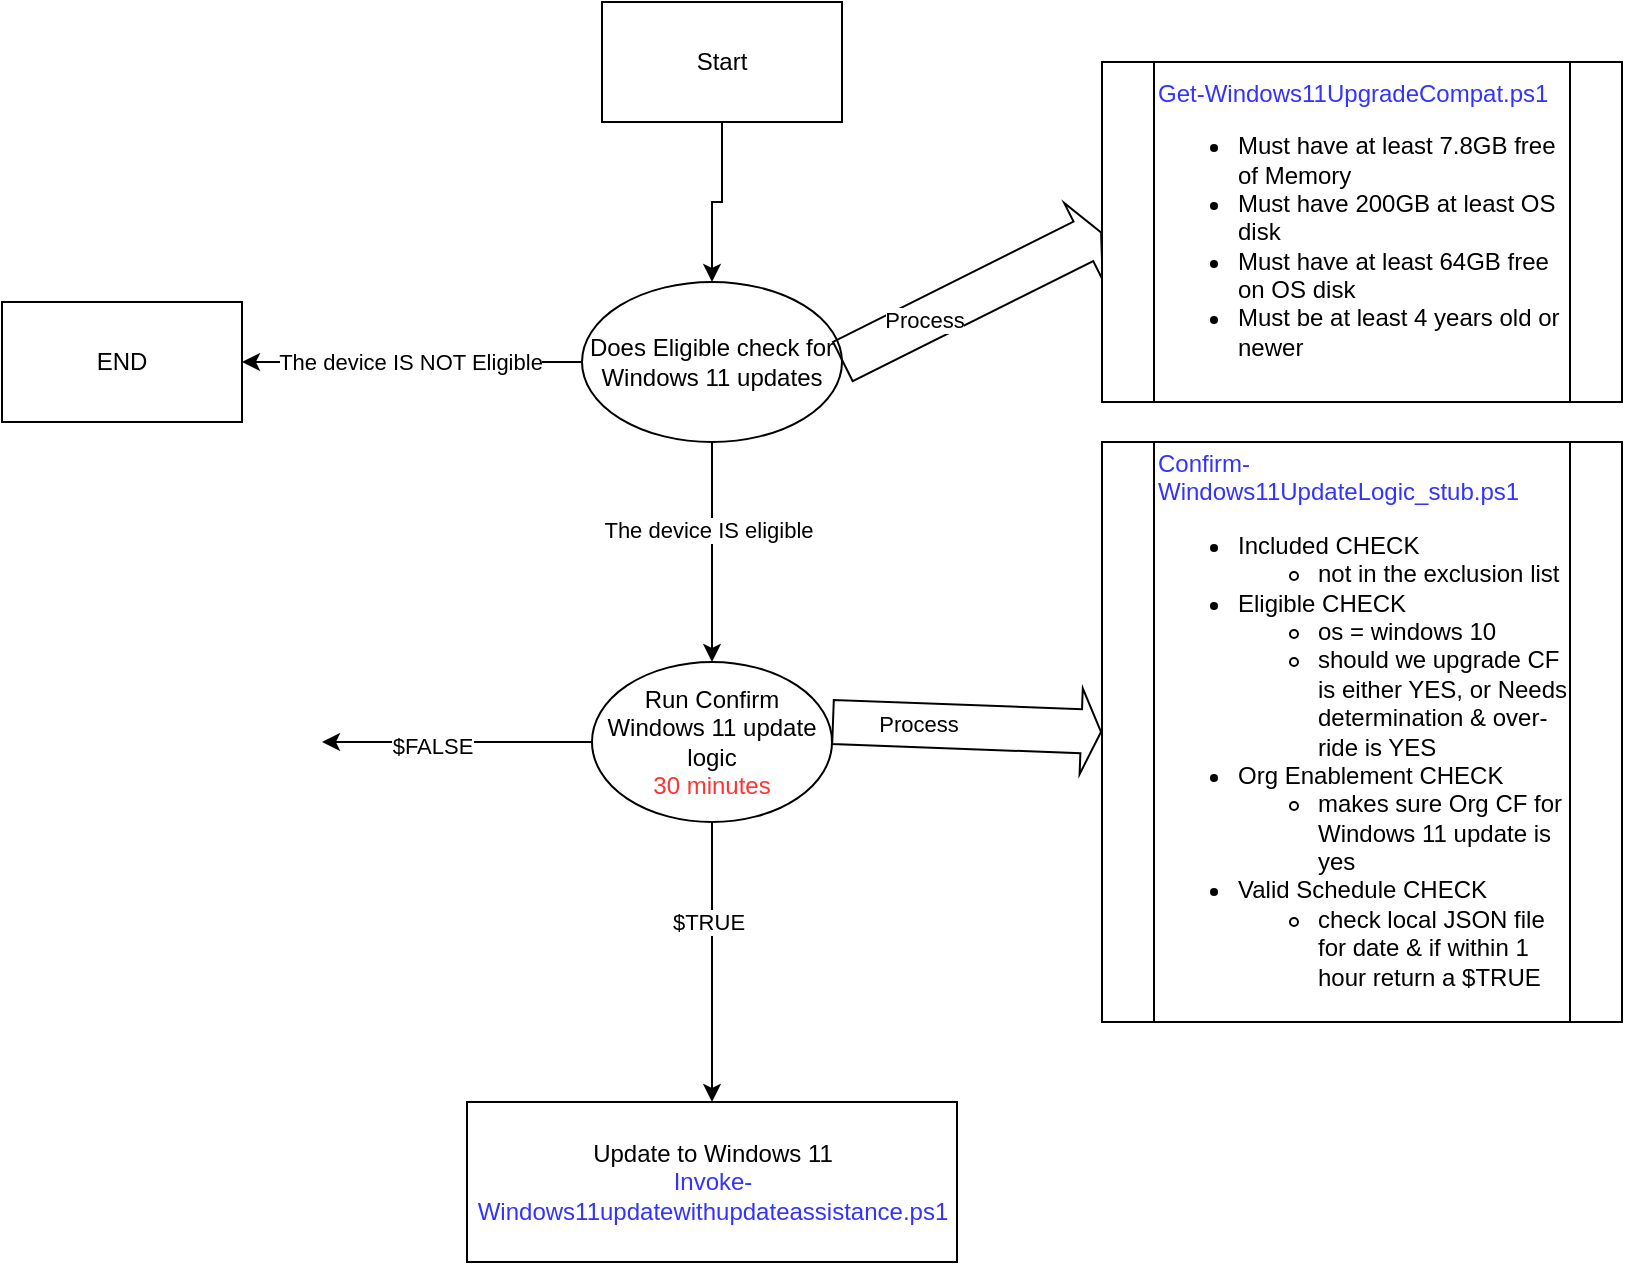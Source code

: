 <mxfile version="26.0.16">
  <diagram name="Page-1" id="Zj8bzgwwG2mClV4CN3vp">
    <mxGraphModel dx="1239" dy="686" grid="1" gridSize="10" guides="1" tooltips="1" connect="1" arrows="1" fold="1" page="1" pageScale="1" pageWidth="850" pageHeight="1100" math="0" shadow="0">
      <root>
        <mxCell id="0" />
        <mxCell id="1" parent="0" />
        <mxCell id="RM_DG2_5r83rVcYBaJv3-5" style="edgeStyle=orthogonalEdgeStyle;rounded=0;orthogonalLoop=1;jettySize=auto;html=1;exitX=0.5;exitY=1;exitDx=0;exitDy=0;entryX=0.5;entryY=0;entryDx=0;entryDy=0;" edge="1" parent="1" source="RM_DG2_5r83rVcYBaJv3-1" target="RM_DG2_5r83rVcYBaJv3-3">
          <mxGeometry relative="1" as="geometry" />
        </mxCell>
        <mxCell id="RM_DG2_5r83rVcYBaJv3-1" value="Start" style="rounded=0;whiteSpace=wrap;html=1;" vertex="1" parent="1">
          <mxGeometry x="330" y="60" width="120" height="60" as="geometry" />
        </mxCell>
        <mxCell id="RM_DG2_5r83rVcYBaJv3-10" style="edgeStyle=orthogonalEdgeStyle;rounded=0;orthogonalLoop=1;jettySize=auto;html=1;exitX=0;exitY=0.5;exitDx=0;exitDy=0;entryX=1;entryY=0.5;entryDx=0;entryDy=0;" edge="1" parent="1" source="RM_DG2_5r83rVcYBaJv3-3" target="RM_DG2_5r83rVcYBaJv3-9">
          <mxGeometry relative="1" as="geometry" />
        </mxCell>
        <mxCell id="RM_DG2_5r83rVcYBaJv3-11" value="The device IS NOT Eligible" style="edgeLabel;html=1;align=center;verticalAlign=middle;resizable=0;points=[];" vertex="1" connectable="0" parent="RM_DG2_5r83rVcYBaJv3-10">
          <mxGeometry x="0.233" y="-3" relative="1" as="geometry">
            <mxPoint x="19" y="3" as="offset" />
          </mxGeometry>
        </mxCell>
        <mxCell id="RM_DG2_5r83rVcYBaJv3-13" style="edgeStyle=orthogonalEdgeStyle;rounded=0;orthogonalLoop=1;jettySize=auto;html=1;entryX=0.5;entryY=0;entryDx=0;entryDy=0;" edge="1" parent="1" source="RM_DG2_5r83rVcYBaJv3-3" target="RM_DG2_5r83rVcYBaJv3-12">
          <mxGeometry relative="1" as="geometry" />
        </mxCell>
        <mxCell id="RM_DG2_5r83rVcYBaJv3-14" value="The device IS eligible" style="edgeLabel;html=1;align=center;verticalAlign=middle;resizable=0;points=[];" vertex="1" connectable="0" parent="RM_DG2_5r83rVcYBaJv3-13">
          <mxGeometry x="-0.2" y="-2" relative="1" as="geometry">
            <mxPoint as="offset" />
          </mxGeometry>
        </mxCell>
        <mxCell id="RM_DG2_5r83rVcYBaJv3-3" value="Does Eligible check for Windows 11 updates" style="ellipse;whiteSpace=wrap;html=1;" vertex="1" parent="1">
          <mxGeometry x="320" y="200" width="130" height="80" as="geometry" />
        </mxCell>
        <mxCell id="RM_DG2_5r83rVcYBaJv3-6" value="" style="shape=flexArrow;endArrow=classic;html=1;rounded=0;width=22;endSize=2.97;exitX=1;exitY=0.5;exitDx=0;exitDy=0;entryX=0;entryY=0.5;entryDx=0;entryDy=0;" edge="1" parent="1" source="RM_DG2_5r83rVcYBaJv3-3" target="RM_DG2_5r83rVcYBaJv3-7">
          <mxGeometry width="50" height="50" relative="1" as="geometry">
            <mxPoint x="520" y="210" as="sourcePoint" />
            <mxPoint x="530" y="230" as="targetPoint" />
          </mxGeometry>
        </mxCell>
        <mxCell id="RM_DG2_5r83rVcYBaJv3-8" value="Process" style="edgeLabel;html=1;align=center;verticalAlign=middle;resizable=0;points=[];" vertex="1" connectable="0" parent="RM_DG2_5r83rVcYBaJv3-6">
          <mxGeometry x="-0.363" y="1" relative="1" as="geometry">
            <mxPoint as="offset" />
          </mxGeometry>
        </mxCell>
        <mxCell id="RM_DG2_5r83rVcYBaJv3-7" value="&lt;div&gt;&lt;font style=&quot;color: rgb(51, 51, 255);&quot;&gt;Get-Windows11UpgradeCompat.ps1&lt;/font&gt;&lt;/div&gt;&lt;ul&gt;&lt;li&gt;Must have at least 7.8GB free of Memory&lt;/li&gt;&lt;li&gt;Must have 200GB at least OS disk&lt;/li&gt;&lt;li&gt;Must have at least 64GB free on OS disk&lt;/li&gt;&lt;li&gt;Must be at least 4 years old or newer&lt;/li&gt;&lt;/ul&gt;" style="shape=process;whiteSpace=wrap;html=1;backgroundOutline=1;align=left;" vertex="1" parent="1">
          <mxGeometry x="580" y="90" width="260" height="170" as="geometry" />
        </mxCell>
        <mxCell id="RM_DG2_5r83rVcYBaJv3-9" value="END" style="rounded=0;whiteSpace=wrap;html=1;" vertex="1" parent="1">
          <mxGeometry x="30" y="210" width="120" height="60" as="geometry" />
        </mxCell>
        <mxCell id="RM_DG2_5r83rVcYBaJv3-18" style="edgeStyle=orthogonalEdgeStyle;rounded=0;orthogonalLoop=1;jettySize=auto;html=1;exitX=0.5;exitY=1;exitDx=0;exitDy=0;entryX=0.5;entryY=0;entryDx=0;entryDy=0;" edge="1" parent="1" source="RM_DG2_5r83rVcYBaJv3-12" target="RM_DG2_5r83rVcYBaJv3-22">
          <mxGeometry relative="1" as="geometry">
            <mxPoint x="385" y="570" as="targetPoint" />
          </mxGeometry>
        </mxCell>
        <mxCell id="RM_DG2_5r83rVcYBaJv3-19" value="$TRUE" style="edgeLabel;html=1;align=center;verticalAlign=middle;resizable=0;points=[];" vertex="1" connectable="0" parent="RM_DG2_5r83rVcYBaJv3-18">
          <mxGeometry x="-0.288" y="-2" relative="1" as="geometry">
            <mxPoint as="offset" />
          </mxGeometry>
        </mxCell>
        <mxCell id="RM_DG2_5r83rVcYBaJv3-20" style="edgeStyle=orthogonalEdgeStyle;rounded=0;orthogonalLoop=1;jettySize=auto;html=1;exitX=0;exitY=0.5;exitDx=0;exitDy=0;" edge="1" parent="1" source="RM_DG2_5r83rVcYBaJv3-12">
          <mxGeometry relative="1" as="geometry">
            <mxPoint x="190" y="430" as="targetPoint" />
          </mxGeometry>
        </mxCell>
        <mxCell id="RM_DG2_5r83rVcYBaJv3-21" value="$FALSE" style="edgeLabel;html=1;align=center;verticalAlign=middle;resizable=0;points=[];" vertex="1" connectable="0" parent="RM_DG2_5r83rVcYBaJv3-20">
          <mxGeometry x="0.195" y="1" relative="1" as="geometry">
            <mxPoint as="offset" />
          </mxGeometry>
        </mxCell>
        <mxCell id="RM_DG2_5r83rVcYBaJv3-12" value="Run Confirm Windows 11 update logic&lt;br&gt;&lt;font style=&quot;color: rgb(255, 51, 51);&quot;&gt;30 minutes&lt;/font&gt;" style="ellipse;whiteSpace=wrap;html=1;" vertex="1" parent="1">
          <mxGeometry x="325" y="390" width="120" height="80" as="geometry" />
        </mxCell>
        <mxCell id="RM_DG2_5r83rVcYBaJv3-15" value="" style="shape=flexArrow;endArrow=classic;html=1;rounded=0;width=22;endSize=2.97;exitX=1;exitY=0.375;exitDx=0;exitDy=0;exitPerimeter=0;entryX=0;entryY=0.5;entryDx=0;entryDy=0;" edge="1" parent="1" source="RM_DG2_5r83rVcYBaJv3-12" target="RM_DG2_5r83rVcYBaJv3-17">
          <mxGeometry width="50" height="50" relative="1" as="geometry">
            <mxPoint x="470" y="410" as="sourcePoint" />
            <mxPoint x="540" y="410" as="targetPoint" />
          </mxGeometry>
        </mxCell>
        <mxCell id="RM_DG2_5r83rVcYBaJv3-16" value="Process" style="edgeLabel;html=1;align=center;verticalAlign=middle;resizable=0;points=[];" vertex="1" connectable="0" parent="RM_DG2_5r83rVcYBaJv3-15">
          <mxGeometry x="-0.363" y="1" relative="1" as="geometry">
            <mxPoint as="offset" />
          </mxGeometry>
        </mxCell>
        <mxCell id="RM_DG2_5r83rVcYBaJv3-17" value="&lt;div&gt;&lt;font style=&quot;color: rgb(51, 51, 255);&quot;&gt;Confirm-Windows11UpdateLogic_stub.ps1&lt;/font&gt;&lt;/div&gt;&lt;ul&gt;&lt;li&gt;Included CHECK&lt;/li&gt;&lt;ul&gt;&lt;li&gt;not in the exclusion list&lt;/li&gt;&lt;/ul&gt;&lt;li&gt;Eligible CHECK&lt;/li&gt;&lt;ul&gt;&lt;li&gt;os = windows 10&lt;/li&gt;&lt;li style=&quot;&quot;&gt;should we upgrade CF is either YES, or Needs determination &amp;amp; over-ride is YES&lt;/li&gt;&lt;/ul&gt;&lt;li&gt;Org Enablement CHECK&lt;/li&gt;&lt;ul&gt;&lt;li&gt;makes sure Org CF for Windows 11 update is yes&lt;/li&gt;&lt;/ul&gt;&lt;li&gt;Valid Schedule CHECK&lt;/li&gt;&lt;ul&gt;&lt;li&gt;check local JSON file for date &amp;amp; if within 1 hour return a $TRUE&lt;/li&gt;&lt;/ul&gt;&lt;/ul&gt;" style="shape=process;whiteSpace=wrap;html=1;backgroundOutline=1;align=left;" vertex="1" parent="1">
          <mxGeometry x="580" y="280" width="260" height="290" as="geometry" />
        </mxCell>
        <mxCell id="RM_DG2_5r83rVcYBaJv3-22" value="Update to Windows 11&lt;div&gt;&lt;font style=&quot;color: rgb(51, 51, 255);&quot;&gt;Invoke-Windows11updatewithupdateassistance.ps1&lt;/font&gt;&lt;/div&gt;" style="rounded=0;whiteSpace=wrap;html=1;" vertex="1" parent="1">
          <mxGeometry x="262.5" y="610" width="245" height="80" as="geometry" />
        </mxCell>
      </root>
    </mxGraphModel>
  </diagram>
</mxfile>
